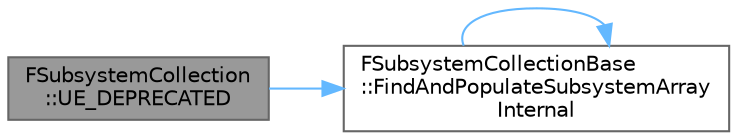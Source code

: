 digraph "FSubsystemCollection::UE_DEPRECATED"
{
 // INTERACTIVE_SVG=YES
 // LATEX_PDF_SIZE
  bgcolor="transparent";
  edge [fontname=Helvetica,fontsize=10,labelfontname=Helvetica,labelfontsize=10];
  node [fontname=Helvetica,fontsize=10,shape=box,height=0.2,width=0.4];
  rankdir="LR";
  Node1 [id="Node000001",label="FSubsystemCollection\l::UE_DEPRECATED",height=0.2,width=0.4,color="gray40", fillcolor="grey60", style="filled", fontcolor="black",tooltip="Get a list of Subsystems by type."];
  Node1 -> Node2 [id="edge1_Node000001_Node000002",color="steelblue1",style="solid",tooltip=" "];
  Node2 [id="Node000002",label="FSubsystemCollectionBase\l::FindAndPopulateSubsystemArray\lInternal",height=0.2,width=0.4,color="grey40", fillcolor="white", style="filled",URL="$d7/d47/classFSubsystemCollectionBase.html#a8f76524ae1a0ff7adf2d313f032da7dc",tooltip=" "];
  Node2 -> Node2 [id="edge2_Node000002_Node000002",color="steelblue1",style="solid",tooltip=" "];
}
